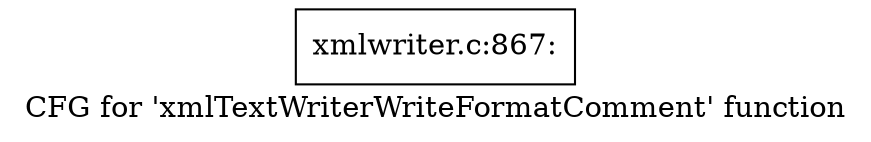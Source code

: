 digraph "CFG for 'xmlTextWriterWriteFormatComment' function" {
	label="CFG for 'xmlTextWriterWriteFormatComment' function";

	Node0x55d09c5661e0 [shape=record,label="{xmlwriter.c:867:}"];
}
